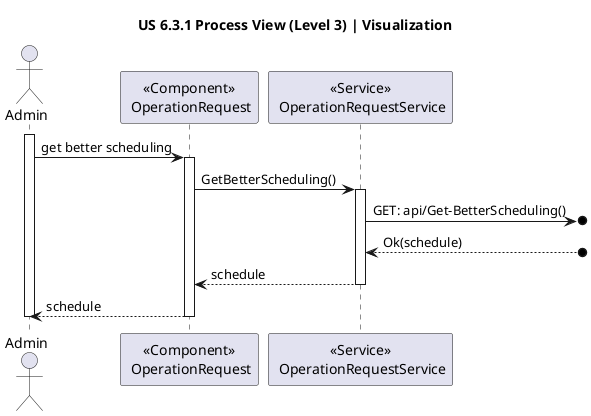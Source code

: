 @startuml
title "US 6.3.1 Process View (Level 3) | Visualization"

actor Admin
participant "<<Component>>\n OperationRequest" as OPREQ
participant "<<Service>>\n OperationRequestService" as SERV

activate Admin
    Admin -> OPREQ : get better scheduling
    activate OPREQ
        OPREQ -> SERV : GetBetterScheduling()
        activate SERV
            SERV ->o] : GET: api/Get-BetterScheduling()
            SERV <--o] : Ok(schedule)
            SERV --> OPREQ : schedule
        deactivate SERV
        OPREQ --> Admin : schedule
    deactivate OPREQ
deactivate Admin
@enduml